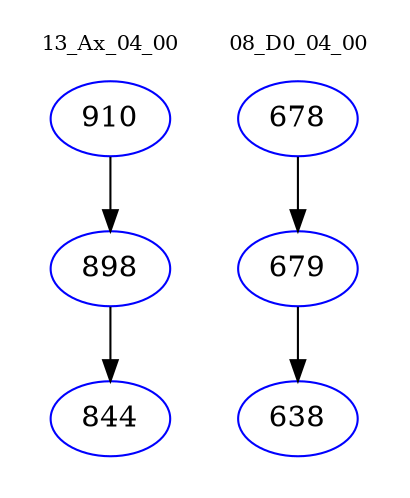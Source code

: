 digraph{
subgraph cluster_0 {
color = white
label = "13_Ax_04_00";
fontsize=10;
T0_910 [label="910", color="blue"]
T0_910 -> T0_898 [color="black"]
T0_898 [label="898", color="blue"]
T0_898 -> T0_844 [color="black"]
T0_844 [label="844", color="blue"]
}
subgraph cluster_1 {
color = white
label = "08_D0_04_00";
fontsize=10;
T1_678 [label="678", color="blue"]
T1_678 -> T1_679 [color="black"]
T1_679 [label="679", color="blue"]
T1_679 -> T1_638 [color="black"]
T1_638 [label="638", color="blue"]
}
}
